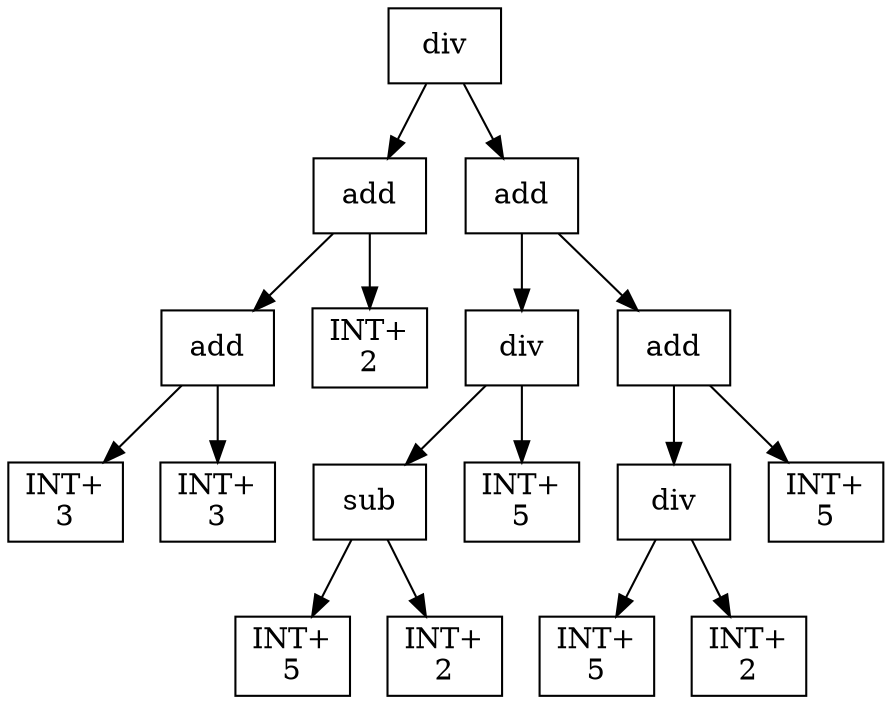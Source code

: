 digraph expr {
  node [shape=box];
  n1 [label="div"];
  n2 [label="add"];
  n3 [label="add"];
  n4 [label="INT+\n3"];
  n5 [label="INT+\n3"];
  n3 -> n4;
  n3 -> n5;
  n6 [label="INT+\n2"];
  n2 -> n3;
  n2 -> n6;
  n7 [label="add"];
  n8 [label="div"];
  n9 [label="sub"];
  n10 [label="INT+\n5"];
  n11 [label="INT+\n2"];
  n9 -> n10;
  n9 -> n11;
  n12 [label="INT+\n5"];
  n8 -> n9;
  n8 -> n12;
  n13 [label="add"];
  n14 [label="div"];
  n15 [label="INT+\n5"];
  n16 [label="INT+\n2"];
  n14 -> n15;
  n14 -> n16;
  n17 [label="INT+\n5"];
  n13 -> n14;
  n13 -> n17;
  n7 -> n8;
  n7 -> n13;
  n1 -> n2;
  n1 -> n7;
}